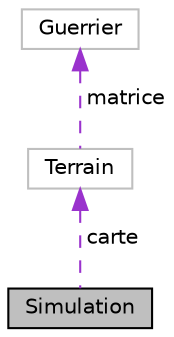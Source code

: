 digraph "Simulation"
{
 // LATEX_PDF_SIZE
  edge [fontname="Helvetica",fontsize="10",labelfontname="Helvetica",labelfontsize="10"];
  node [fontname="Helvetica",fontsize="10",shape=record];
  Node1 [label="Simulation",height=0.2,width=0.4,color="black", fillcolor="grey75", style="filled", fontcolor="black",tooltip=" "];
  Node2 -> Node1 [dir="back",color="darkorchid3",fontsize="10",style="dashed",label=" carte" ];
  Node2 [label="Terrain",height=0.2,width=0.4,color="grey75", fillcolor="white", style="filled",URL="$classTerrain.html",tooltip=" "];
  Node3 -> Node2 [dir="back",color="darkorchid3",fontsize="10",style="dashed",label=" matrice" ];
  Node3 [label="Guerrier",height=0.2,width=0.4,color="grey75", fillcolor="white", style="filled",URL="$classGuerrier.html",tooltip=" "];
}
